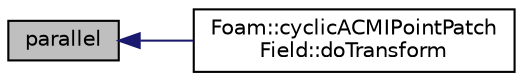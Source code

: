 digraph "parallel"
{
  bgcolor="transparent";
  edge [fontname="Helvetica",fontsize="10",labelfontname="Helvetica",labelfontsize="10"];
  node [fontname="Helvetica",fontsize="10",shape=record];
  rankdir="LR";
  Node1 [label="parallel",height=0.2,width=0.4,color="black", fillcolor="grey75", style="filled", fontcolor="black"];
  Node1 -> Node2 [dir="back",color="midnightblue",fontsize="10",style="solid",fontname="Helvetica"];
  Node2 [label="Foam::cyclicACMIPointPatch\lField::doTransform",height=0.2,width=0.4,color="black",URL="$a00463.html#a090da5e8a71fde37af3b5c374248f6bb",tooltip="Does the patch field perform the transfromation. "];
}
